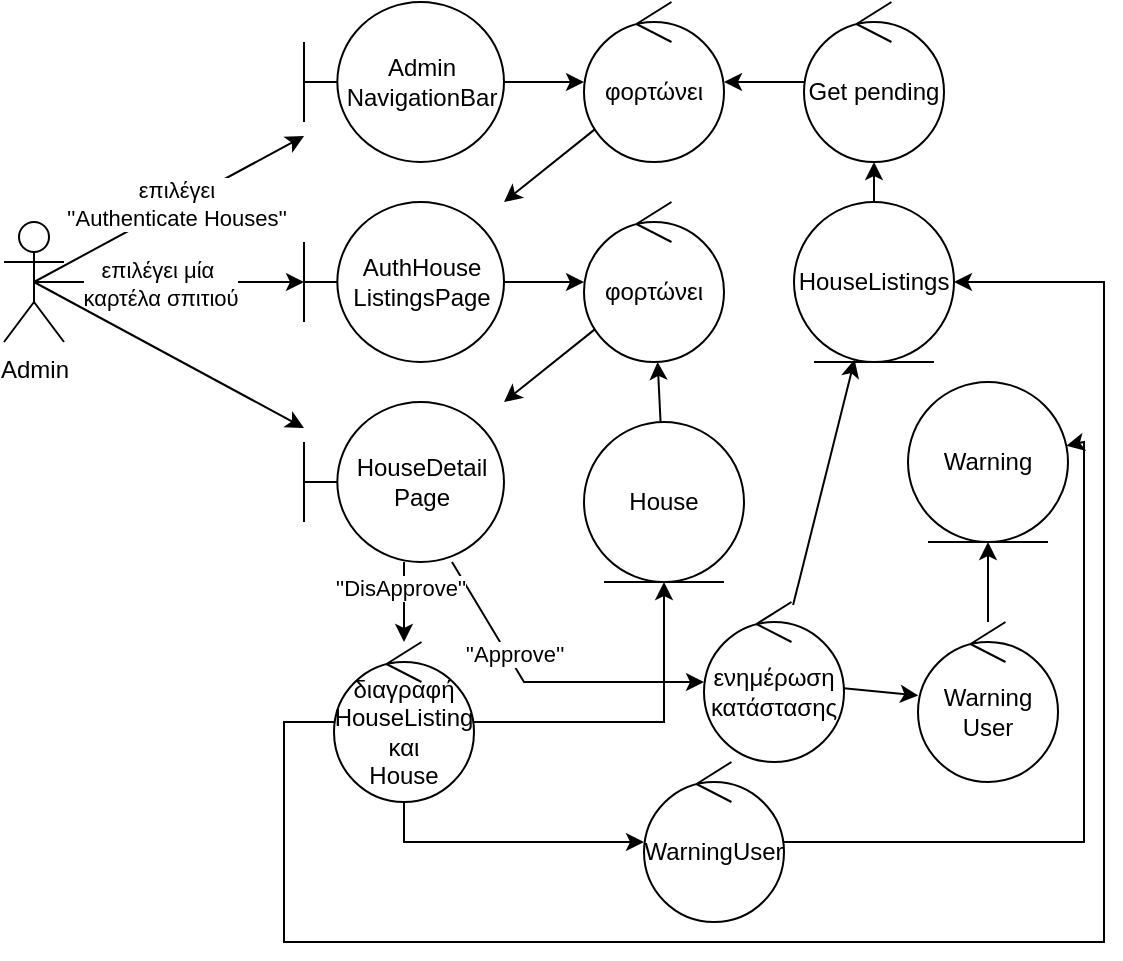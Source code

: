 <mxfile version="27.0.2">
  <diagram name="Page-1" id="gA3G4DaGv4zulem_oDaO">
    <mxGraphModel dx="512" dy="652" grid="1" gridSize="10" guides="1" tooltips="1" connect="1" arrows="1" fold="1" page="1" pageScale="1" pageWidth="827" pageHeight="1169" math="0" shadow="0">
      <root>
        <mxCell id="0" />
        <mxCell id="1" parent="0" />
        <mxCell id="Scl-Rc-_g2JWEkUubuvL-7" style="rounded=0;orthogonalLoop=1;jettySize=auto;html=1;exitX=0.5;exitY=0.5;exitDx=0;exitDy=0;exitPerimeter=0;" parent="1" source="Scl-Rc-_g2JWEkUubuvL-1" target="W3IRspsJ01QvnjdzfLAj-1" edge="1">
          <mxGeometry relative="1" as="geometry">
            <mxPoint x="290" y="192.449" as="targetPoint" />
            <mxPoint x="110" y="280" as="sourcePoint" />
          </mxGeometry>
        </mxCell>
        <mxCell id="W3IRspsJ01QvnjdzfLAj-2" value="επιλέγει&lt;div&gt;&#39;&#39;Authenticate Houses&#39;&#39;&lt;/div&gt;" style="edgeLabel;html=1;align=center;verticalAlign=middle;resizable=0;points=[];" vertex="1" connectable="0" parent="Scl-Rc-_g2JWEkUubuvL-7">
          <mxGeometry x="0.052" y="1" relative="1" as="geometry">
            <mxPoint as="offset" />
          </mxGeometry>
        </mxCell>
        <mxCell id="W3IRspsJ01QvnjdzfLAj-13" style="edgeStyle=none;rounded=0;orthogonalLoop=1;jettySize=auto;html=1;exitX=0.5;exitY=0.5;exitDx=0;exitDy=0;exitPerimeter=0;" edge="1" parent="1" source="Scl-Rc-_g2JWEkUubuvL-1" target="W3IRspsJ01QvnjdzfLAj-11">
          <mxGeometry relative="1" as="geometry" />
        </mxCell>
        <mxCell id="W3IRspsJ01QvnjdzfLAj-14" value="επιλέγει μία&amp;nbsp;&lt;div&gt;καρτέλα σπιτιού&lt;/div&gt;" style="edgeLabel;html=1;align=center;verticalAlign=middle;resizable=0;points=[];" vertex="1" connectable="0" parent="W3IRspsJ01QvnjdzfLAj-13">
          <mxGeometry x="-0.074" y="-1" relative="1" as="geometry">
            <mxPoint as="offset" />
          </mxGeometry>
        </mxCell>
        <mxCell id="W3IRspsJ01QvnjdzfLAj-21" style="edgeStyle=none;rounded=0;orthogonalLoop=1;jettySize=auto;html=1;exitX=0.5;exitY=0.5;exitDx=0;exitDy=0;exitPerimeter=0;" edge="1" parent="1" source="Scl-Rc-_g2JWEkUubuvL-1" target="W3IRspsJ01QvnjdzfLAj-17">
          <mxGeometry relative="1" as="geometry" />
        </mxCell>
        <mxCell id="Scl-Rc-_g2JWEkUubuvL-1" value="Admin" style="shape=umlActor;verticalLabelPosition=bottom;verticalAlign=top;html=1;outlineConnect=0;" parent="1" vertex="1">
          <mxGeometry x="300" y="250" width="30" height="60" as="geometry" />
        </mxCell>
        <mxCell id="Scl-Rc-_g2JWEkUubuvL-41" style="edgeStyle=none;rounded=0;orthogonalLoop=1;jettySize=auto;html=1;entryX=-0.03;entryY=0.508;entryDx=0;entryDy=0;entryPerimeter=0;" parent="1" edge="1">
          <mxGeometry relative="1" as="geometry">
            <mxPoint x="247" y="160.64" as="targetPoint" />
            <Array as="points">
              <mxPoint x="60" y="410" />
              <mxPoint x="60" y="160" />
            </Array>
          </mxGeometry>
        </mxCell>
        <mxCell id="W3IRspsJ01QvnjdzfLAj-12" value="" style="edgeStyle=none;rounded=0;orthogonalLoop=1;jettySize=auto;html=1;" edge="1" parent="1" source="W3IRspsJ01QvnjdzfLAj-1" target="W3IRspsJ01QvnjdzfLAj-3">
          <mxGeometry relative="1" as="geometry" />
        </mxCell>
        <mxCell id="W3IRspsJ01QvnjdzfLAj-1" value="Admin&lt;div&gt;NavigationBar&lt;/div&gt;" style="shape=umlBoundary;whiteSpace=wrap;html=1;" vertex="1" parent="1">
          <mxGeometry x="450" y="140" width="100" height="80" as="geometry" />
        </mxCell>
        <mxCell id="W3IRspsJ01QvnjdzfLAj-4" style="rounded=0;orthogonalLoop=1;jettySize=auto;html=1;" edge="1" parent="1" source="W3IRspsJ01QvnjdzfLAj-3" target="W3IRspsJ01QvnjdzfLAj-11">
          <mxGeometry relative="1" as="geometry" />
        </mxCell>
        <mxCell id="W3IRspsJ01QvnjdzfLAj-3" value="φορτώνει" style="ellipse;shape=umlControl;whiteSpace=wrap;html=1;" vertex="1" parent="1">
          <mxGeometry x="590" y="140" width="70" height="80" as="geometry" />
        </mxCell>
        <mxCell id="W3IRspsJ01QvnjdzfLAj-6" style="edgeStyle=none;rounded=0;orthogonalLoop=1;jettySize=auto;html=1;" edge="1" parent="1" source="W3IRspsJ01QvnjdzfLAj-5" target="W3IRspsJ01QvnjdzfLAj-7">
          <mxGeometry relative="1" as="geometry" />
        </mxCell>
        <mxCell id="W3IRspsJ01QvnjdzfLAj-5" value="HouseListings" style="ellipse;shape=umlEntity;whiteSpace=wrap;html=1;" vertex="1" parent="1">
          <mxGeometry x="695" y="240" width="80" height="80" as="geometry" />
        </mxCell>
        <mxCell id="W3IRspsJ01QvnjdzfLAj-8" style="edgeStyle=none;rounded=0;orthogonalLoop=1;jettySize=auto;html=1;" edge="1" parent="1" source="W3IRspsJ01QvnjdzfLAj-7" target="W3IRspsJ01QvnjdzfLAj-3">
          <mxGeometry relative="1" as="geometry" />
        </mxCell>
        <mxCell id="W3IRspsJ01QvnjdzfLAj-7" value="Get pending" style="ellipse;shape=umlControl;whiteSpace=wrap;html=1;" vertex="1" parent="1">
          <mxGeometry x="700" y="140" width="70" height="80" as="geometry" />
        </mxCell>
        <mxCell id="W3IRspsJ01QvnjdzfLAj-16" value="" style="edgeStyle=none;rounded=0;orthogonalLoop=1;jettySize=auto;html=1;" edge="1" parent="1" source="W3IRspsJ01QvnjdzfLAj-11" target="W3IRspsJ01QvnjdzfLAj-15">
          <mxGeometry relative="1" as="geometry" />
        </mxCell>
        <mxCell id="W3IRspsJ01QvnjdzfLAj-11" value="AuthHouse&lt;div&gt;ListingsPage&lt;/div&gt;" style="shape=umlBoundary;whiteSpace=wrap;html=1;" vertex="1" parent="1">
          <mxGeometry x="450" y="240" width="100" height="80" as="geometry" />
        </mxCell>
        <mxCell id="W3IRspsJ01QvnjdzfLAj-18" style="edgeStyle=none;rounded=0;orthogonalLoop=1;jettySize=auto;html=1;" edge="1" parent="1" source="W3IRspsJ01QvnjdzfLAj-15" target="W3IRspsJ01QvnjdzfLAj-17">
          <mxGeometry relative="1" as="geometry" />
        </mxCell>
        <mxCell id="W3IRspsJ01QvnjdzfLAj-15" value="φορτώνει" style="ellipse;shape=umlControl;whiteSpace=wrap;html=1;" vertex="1" parent="1">
          <mxGeometry x="590" y="240" width="70" height="80" as="geometry" />
        </mxCell>
        <mxCell id="W3IRspsJ01QvnjdzfLAj-23" style="edgeStyle=none;rounded=0;orthogonalLoop=1;jettySize=auto;html=1;" edge="1" parent="1" source="W3IRspsJ01QvnjdzfLAj-17" target="W3IRspsJ01QvnjdzfLAj-22">
          <mxGeometry relative="1" as="geometry">
            <Array as="points">
              <mxPoint x="560" y="480" />
            </Array>
          </mxGeometry>
        </mxCell>
        <mxCell id="W3IRspsJ01QvnjdzfLAj-25" value="&#39;&#39;Approve&#39;&#39;" style="edgeLabel;html=1;align=center;verticalAlign=middle;resizable=0;points=[];" vertex="1" connectable="0" parent="W3IRspsJ01QvnjdzfLAj-23">
          <mxGeometry x="-0.193" y="1" relative="1" as="geometry">
            <mxPoint x="-3" y="-9" as="offset" />
          </mxGeometry>
        </mxCell>
        <mxCell id="W3IRspsJ01QvnjdzfLAj-31" value="" style="edgeStyle=none;rounded=0;orthogonalLoop=1;jettySize=auto;html=1;" edge="1" parent="1" source="W3IRspsJ01QvnjdzfLAj-17" target="W3IRspsJ01QvnjdzfLAj-37">
          <mxGeometry relative="1" as="geometry">
            <mxPoint x="489.254" y="480.297" as="targetPoint" />
          </mxGeometry>
        </mxCell>
        <mxCell id="W3IRspsJ01QvnjdzfLAj-32" value="&#39;&#39;DisApprove&#39;&#39;" style="edgeLabel;html=1;align=center;verticalAlign=middle;resizable=0;points=[];" vertex="1" connectable="0" parent="W3IRspsJ01QvnjdzfLAj-31">
          <mxGeometry x="-0.342" y="-2" relative="1" as="geometry">
            <mxPoint as="offset" />
          </mxGeometry>
        </mxCell>
        <mxCell id="W3IRspsJ01QvnjdzfLAj-17" value="HouseDetail&lt;div&gt;Page&lt;/div&gt;" style="shape=umlBoundary;whiteSpace=wrap;html=1;" vertex="1" parent="1">
          <mxGeometry x="450" y="340" width="100" height="80" as="geometry" />
        </mxCell>
        <mxCell id="W3IRspsJ01QvnjdzfLAj-20" style="edgeStyle=none;rounded=0;orthogonalLoop=1;jettySize=auto;html=1;" edge="1" parent="1" source="W3IRspsJ01QvnjdzfLAj-19" target="W3IRspsJ01QvnjdzfLAj-15">
          <mxGeometry relative="1" as="geometry" />
        </mxCell>
        <mxCell id="W3IRspsJ01QvnjdzfLAj-19" value="House" style="ellipse;shape=umlEntity;whiteSpace=wrap;html=1;" vertex="1" parent="1">
          <mxGeometry x="590" y="350" width="80" height="80" as="geometry" />
        </mxCell>
        <mxCell id="W3IRspsJ01QvnjdzfLAj-24" style="edgeStyle=none;rounded=0;orthogonalLoop=1;jettySize=auto;html=1;" edge="1" parent="1" source="W3IRspsJ01QvnjdzfLAj-22" target="W3IRspsJ01QvnjdzfLAj-5">
          <mxGeometry relative="1" as="geometry" />
        </mxCell>
        <mxCell id="W3IRspsJ01QvnjdzfLAj-27" value="" style="edgeStyle=none;rounded=0;orthogonalLoop=1;jettySize=auto;html=1;" edge="1" parent="1" source="W3IRspsJ01QvnjdzfLAj-22" target="W3IRspsJ01QvnjdzfLAj-26">
          <mxGeometry relative="1" as="geometry" />
        </mxCell>
        <mxCell id="W3IRspsJ01QvnjdzfLAj-22" value="ενημέρωση&lt;div&gt;κατάστασης&lt;/div&gt;" style="ellipse;shape=umlControl;whiteSpace=wrap;html=1;" vertex="1" parent="1">
          <mxGeometry x="650" y="440" width="70" height="80" as="geometry" />
        </mxCell>
        <mxCell id="W3IRspsJ01QvnjdzfLAj-29" value="" style="edgeStyle=none;rounded=0;orthogonalLoop=1;jettySize=auto;html=1;" edge="1" parent="1" source="W3IRspsJ01QvnjdzfLAj-26" target="W3IRspsJ01QvnjdzfLAj-28">
          <mxGeometry relative="1" as="geometry" />
        </mxCell>
        <mxCell id="W3IRspsJ01QvnjdzfLAj-26" value="Warning User" style="ellipse;shape=umlControl;whiteSpace=wrap;html=1;" vertex="1" parent="1">
          <mxGeometry x="757" y="450" width="70" height="80" as="geometry" />
        </mxCell>
        <mxCell id="W3IRspsJ01QvnjdzfLAj-28" value="Warning" style="ellipse;shape=umlEntity;whiteSpace=wrap;html=1;" vertex="1" parent="1">
          <mxGeometry x="752" y="330" width="80" height="80" as="geometry" />
        </mxCell>
        <mxCell id="W3IRspsJ01QvnjdzfLAj-33" style="edgeStyle=none;rounded=0;orthogonalLoop=1;jettySize=auto;html=1;" edge="1" parent="1" source="W3IRspsJ01QvnjdzfLAj-30" target="W3IRspsJ01QvnjdzfLAj-28">
          <mxGeometry relative="1" as="geometry">
            <Array as="points">
              <mxPoint x="840" y="560" />
              <mxPoint x="840" y="360" />
            </Array>
          </mxGeometry>
        </mxCell>
        <mxCell id="W3IRspsJ01QvnjdzfLAj-30" value="WarningUser" style="ellipse;shape=umlControl;whiteSpace=wrap;html=1;" vertex="1" parent="1">
          <mxGeometry x="620" y="520" width="70" height="80" as="geometry" />
        </mxCell>
        <mxCell id="W3IRspsJ01QvnjdzfLAj-39" style="edgeStyle=none;rounded=0;orthogonalLoop=1;jettySize=auto;html=1;" edge="1" parent="1" source="W3IRspsJ01QvnjdzfLAj-37" target="W3IRspsJ01QvnjdzfLAj-30">
          <mxGeometry relative="1" as="geometry">
            <Array as="points">
              <mxPoint x="500" y="560" />
            </Array>
          </mxGeometry>
        </mxCell>
        <mxCell id="W3IRspsJ01QvnjdzfLAj-40" style="edgeStyle=none;rounded=0;orthogonalLoop=1;jettySize=auto;html=1;" edge="1" parent="1" source="W3IRspsJ01QvnjdzfLAj-37" target="W3IRspsJ01QvnjdzfLAj-5">
          <mxGeometry relative="1" as="geometry">
            <Array as="points">
              <mxPoint x="440" y="500" />
              <mxPoint x="440" y="610" />
              <mxPoint x="850" y="610" />
              <mxPoint x="850" y="280" />
            </Array>
          </mxGeometry>
        </mxCell>
        <mxCell id="W3IRspsJ01QvnjdzfLAj-41" style="edgeStyle=none;rounded=0;orthogonalLoop=1;jettySize=auto;html=1;" edge="1" parent="1" source="W3IRspsJ01QvnjdzfLAj-37" target="W3IRspsJ01QvnjdzfLAj-19">
          <mxGeometry relative="1" as="geometry">
            <Array as="points">
              <mxPoint x="630" y="500" />
            </Array>
          </mxGeometry>
        </mxCell>
        <mxCell id="W3IRspsJ01QvnjdzfLAj-37" value="διαγραφή&lt;div&gt;HouseListing&lt;/div&gt;&lt;div&gt;και&lt;/div&gt;&lt;div&gt;House&lt;/div&gt;" style="ellipse;shape=umlControl;whiteSpace=wrap;html=1;" vertex="1" parent="1">
          <mxGeometry x="465" y="460" width="70" height="80" as="geometry" />
        </mxCell>
      </root>
    </mxGraphModel>
  </diagram>
</mxfile>
